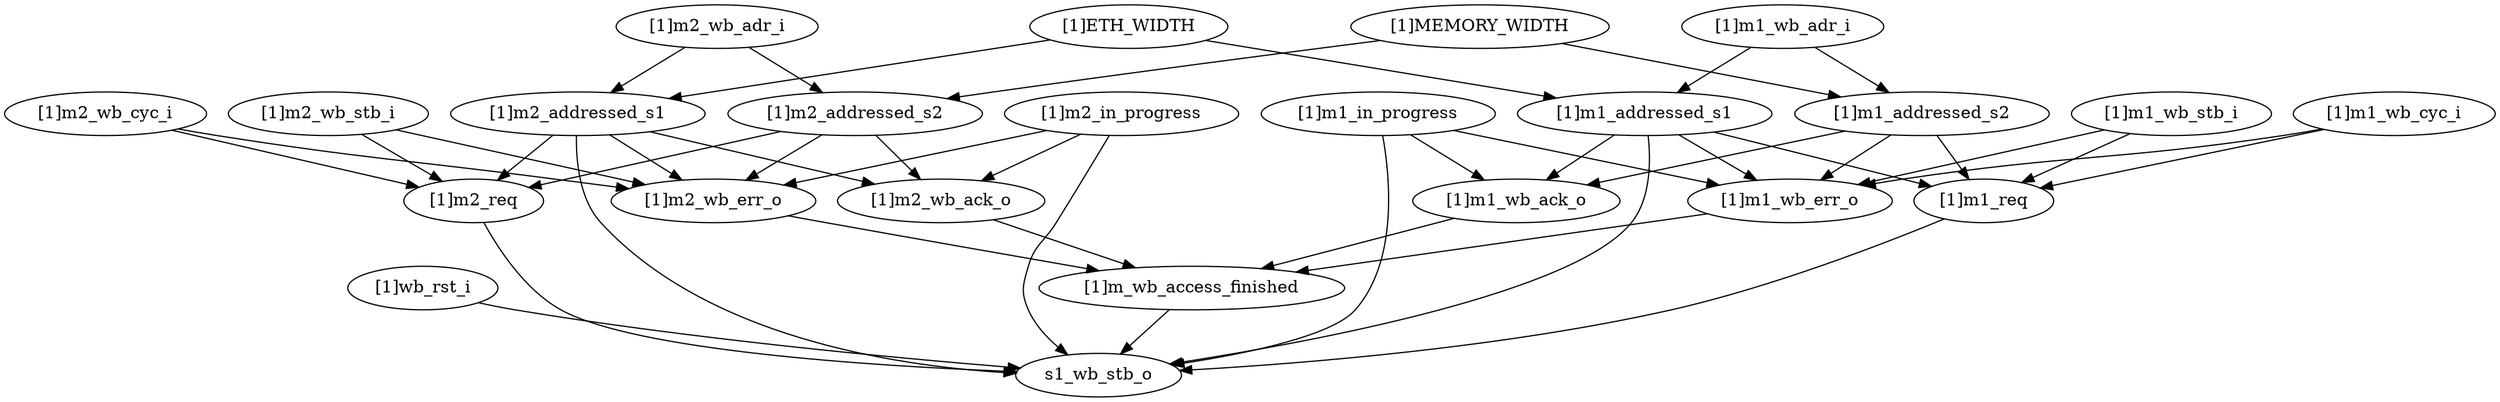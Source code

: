 strict digraph "" {
	"[1]wb_rst_i"	 [complexity=1,
		importance=0.1196792034,
		rank=0.1196792034];
	s1_wb_stb_o	 [complexity=0,
		importance=0.0213308856632,
		rank=0.0];
	"[1]wb_rst_i" -> s1_wb_stb_o;
	"[1]m2_wb_cyc_i"	 [complexity=10,
		importance=0.1167125401,
		rank=0.01167125401];
	"[1]m2_req"	 [complexity=5,
		importance=0.103687765016,
		rank=0.0207375530032];
	"[1]m2_wb_cyc_i" -> "[1]m2_req";
	"[1]m2_wb_err_o"	 [complexity=10,
		importance=0.174946291695,
		rank=0.0174946291695];
	"[1]m2_wb_cyc_i" -> "[1]m2_wb_err_o";
	"[1]m2_req" -> s1_wb_stb_o;
	"[1]m_wb_access_finished"	 [complexity=5,
		importance=0.145783748566,
		rank=0.0291567497131];
	"[1]m_wb_access_finished" -> s1_wb_stb_o;
	"[1]m1_wb_adr_i"	 [complexity=16,
		importance=0.134621659121,
		rank=0.00841385369504];
	"[1]m1_addressed_s2"	 [complexity=15,
		importance=0.542747994107,
		rank=0.0361831996071];
	"[1]m1_wb_adr_i" -> "[1]m1_addressed_s2";
	"[1]m1_addressed_s1"	 [complexity=15,
		importance=0.717694285802,
		rank=0.0478462857201];
	"[1]m1_wb_adr_i" -> "[1]m1_addressed_s1";
	"[1]m2_in_progress"	 [complexity=11,
		importance=0.721374047087,
		rank=0.0655794588261];
	"[1]m2_in_progress" -> "[1]m2_wb_err_o";
	"[1]m2_in_progress" -> s1_wb_stb_o;
	"[1]m2_wb_ack_o"	 [complexity=10,
		importance=0.164055735036,
		rank=0.0164055735036];
	"[1]m2_in_progress" -> "[1]m2_wb_ack_o";
	"[1]m1_in_progress"	 [complexity=11,
		importance=0.721374047087,
		rank=0.0655794588261];
	"[1]m1_in_progress" -> s1_wb_stb_o;
	"[1]m1_wb_err_o"	 [complexity=10,
		importance=0.174946291695,
		rank=0.0174946291695];
	"[1]m1_in_progress" -> "[1]m1_wb_err_o";
	"[1]m1_wb_ack_o"	 [complexity=10,
		importance=0.164055735036,
		rank=0.0164055735036];
	"[1]m1_in_progress" -> "[1]m1_wb_ack_o";
	"[1]m2_wb_err_o" -> "[1]m_wb_access_finished";
	"[1]MEMORY_WIDTH"	 [complexity=16,
		importance=0.134621659121,
		rank=0.00841385369504];
	"[1]m2_addressed_s2"	 [complexity=10,
		importance=0.121596884037,
		rank=0.0121596884037];
	"[1]MEMORY_WIDTH" -> "[1]m2_addressed_s2";
	"[1]MEMORY_WIDTH" -> "[1]m1_addressed_s2";
	"[1]m1_wb_stb_i"	 [complexity=14,
		importance=0.362917358475,
		rank=0.0259226684625];
	"[1]m1_req"	 [complexity=5,
		importance=0.103687765016,
		rank=0.0207375530032];
	"[1]m1_wb_stb_i" -> "[1]m1_req";
	"[1]m1_wb_stb_i" -> "[1]m1_wb_err_o";
	"[1]m2_wb_adr_i"	 [complexity=16,
		importance=0.134621659121,
		rank=0.00841385369504];
	"[1]m2_wb_adr_i" -> "[1]m2_addressed_s2";
	"[1]m2_addressed_s1"	 [complexity=10,
		importance=0.121596884037,
		rank=0.0121596884037];
	"[1]m2_wb_adr_i" -> "[1]m2_addressed_s1";
	"[1]m2_addressed_s2" -> "[1]m2_req";
	"[1]m2_addressed_s2" -> "[1]m2_wb_err_o";
	"[1]m2_addressed_s2" -> "[1]m2_wb_ack_o";
	"[1]m1_req" -> s1_wb_stb_o;
	"[1]m1_wb_err_o" -> "[1]m_wb_access_finished";
	"[1]m1_wb_ack_o" -> "[1]m_wb_access_finished";
	"[1]m1_wb_cyc_i"	 [complexity=14,
		importance=0.362917358475,
		rank=0.0259226684625];
	"[1]m1_wb_cyc_i" -> "[1]m1_req";
	"[1]m1_wb_cyc_i" -> "[1]m1_wb_err_o";
	"[1]m2_addressed_s1" -> "[1]m2_req";
	"[1]m2_addressed_s1" -> "[1]m2_wb_err_o";
	"[1]m2_addressed_s1" -> s1_wb_stb_o;
	"[1]m2_addressed_s1" -> "[1]m2_wb_ack_o";
	"[1]ETH_WIDTH"	 [complexity=16,
		importance=0.134621659121,
		rank=0.00841385369504];
	"[1]ETH_WIDTH" -> "[1]m2_addressed_s1";
	"[1]ETH_WIDTH" -> "[1]m1_addressed_s1";
	"[1]m1_addressed_s2" -> "[1]m1_req";
	"[1]m1_addressed_s2" -> "[1]m1_wb_err_o";
	"[1]m1_addressed_s2" -> "[1]m1_wb_ack_o";
	"[1]m1_addressed_s1" -> s1_wb_stb_o;
	"[1]m1_addressed_s1" -> "[1]m1_req";
	"[1]m1_addressed_s1" -> "[1]m1_wb_err_o";
	"[1]m1_addressed_s1" -> "[1]m1_wb_ack_o";
	"[1]m2_wb_ack_o" -> "[1]m_wb_access_finished";
	"[1]m2_wb_stb_i"	 [complexity=10,
		importance=0.1167125401,
		rank=0.01167125401];
	"[1]m2_wb_stb_i" -> "[1]m2_req";
	"[1]m2_wb_stb_i" -> "[1]m2_wb_err_o";
}
